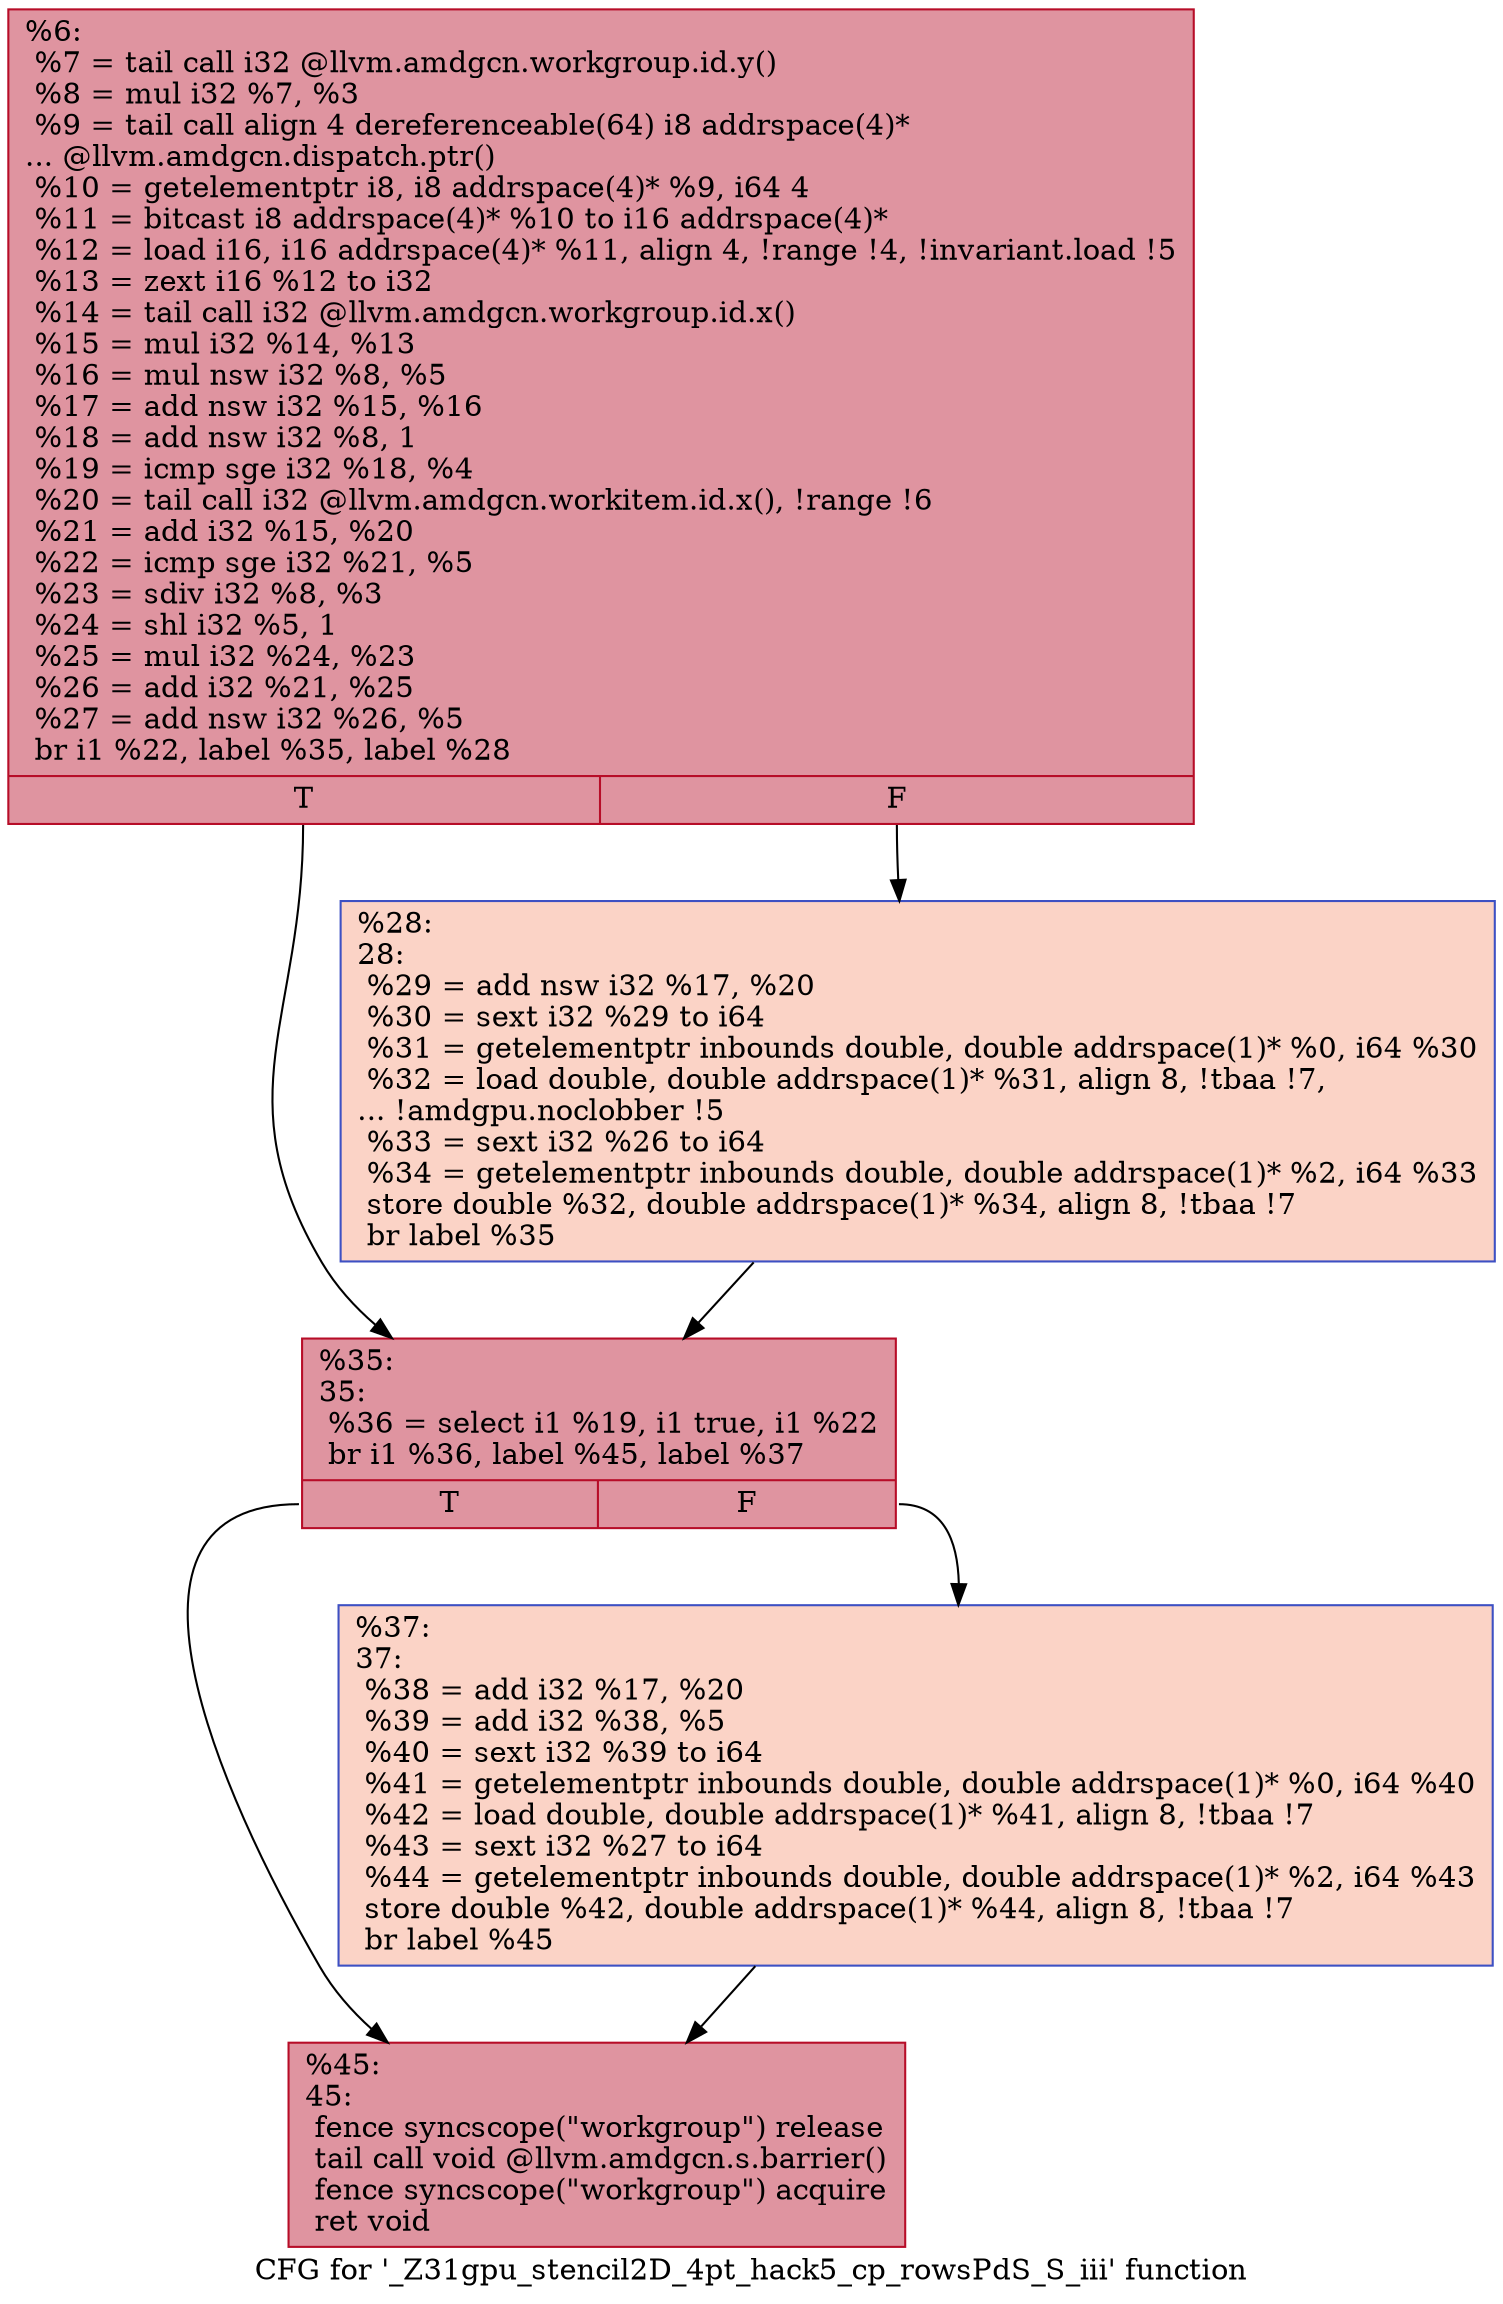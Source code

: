 digraph "CFG for '_Z31gpu_stencil2D_4pt_hack5_cp_rowsPdS_S_iii' function" {
	label="CFG for '_Z31gpu_stencil2D_4pt_hack5_cp_rowsPdS_S_iii' function";

	Node0x625c700 [shape=record,color="#b70d28ff", style=filled, fillcolor="#b70d2870",label="{%6:\l  %7 = tail call i32 @llvm.amdgcn.workgroup.id.y()\l  %8 = mul i32 %7, %3\l  %9 = tail call align 4 dereferenceable(64) i8 addrspace(4)*\l... @llvm.amdgcn.dispatch.ptr()\l  %10 = getelementptr i8, i8 addrspace(4)* %9, i64 4\l  %11 = bitcast i8 addrspace(4)* %10 to i16 addrspace(4)*\l  %12 = load i16, i16 addrspace(4)* %11, align 4, !range !4, !invariant.load !5\l  %13 = zext i16 %12 to i32\l  %14 = tail call i32 @llvm.amdgcn.workgroup.id.x()\l  %15 = mul i32 %14, %13\l  %16 = mul nsw i32 %8, %5\l  %17 = add nsw i32 %15, %16\l  %18 = add nsw i32 %8, 1\l  %19 = icmp sge i32 %18, %4\l  %20 = tail call i32 @llvm.amdgcn.workitem.id.x(), !range !6\l  %21 = add i32 %15, %20\l  %22 = icmp sge i32 %21, %5\l  %23 = sdiv i32 %8, %3\l  %24 = shl i32 %5, 1\l  %25 = mul i32 %24, %23\l  %26 = add i32 %21, %25\l  %27 = add nsw i32 %26, %5\l  br i1 %22, label %35, label %28\l|{<s0>T|<s1>F}}"];
	Node0x625c700:s0 -> Node0x625ee20;
	Node0x625c700:s1 -> Node0x625eeb0;
	Node0x625eeb0 [shape=record,color="#3d50c3ff", style=filled, fillcolor="#f59c7d70",label="{%28:\l28:                                               \l  %29 = add nsw i32 %17, %20\l  %30 = sext i32 %29 to i64\l  %31 = getelementptr inbounds double, double addrspace(1)* %0, i64 %30\l  %32 = load double, double addrspace(1)* %31, align 8, !tbaa !7,\l... !amdgpu.noclobber !5\l  %33 = sext i32 %26 to i64\l  %34 = getelementptr inbounds double, double addrspace(1)* %2, i64 %33\l  store double %32, double addrspace(1)* %34, align 8, !tbaa !7\l  br label %35\l}"];
	Node0x625eeb0 -> Node0x625ee20;
	Node0x625ee20 [shape=record,color="#b70d28ff", style=filled, fillcolor="#b70d2870",label="{%35:\l35:                                               \l  %36 = select i1 %19, i1 true, i1 %22\l  br i1 %36, label %45, label %37\l|{<s0>T|<s1>F}}"];
	Node0x625ee20:s0 -> Node0x6260360;
	Node0x625ee20:s1 -> Node0x62603b0;
	Node0x62603b0 [shape=record,color="#3d50c3ff", style=filled, fillcolor="#f59c7d70",label="{%37:\l37:                                               \l  %38 = add i32 %17, %20\l  %39 = add i32 %38, %5\l  %40 = sext i32 %39 to i64\l  %41 = getelementptr inbounds double, double addrspace(1)* %0, i64 %40\l  %42 = load double, double addrspace(1)* %41, align 8, !tbaa !7\l  %43 = sext i32 %27 to i64\l  %44 = getelementptr inbounds double, double addrspace(1)* %2, i64 %43\l  store double %42, double addrspace(1)* %44, align 8, !tbaa !7\l  br label %45\l}"];
	Node0x62603b0 -> Node0x6260360;
	Node0x6260360 [shape=record,color="#b70d28ff", style=filled, fillcolor="#b70d2870",label="{%45:\l45:                                               \l  fence syncscope(\"workgroup\") release\l  tail call void @llvm.amdgcn.s.barrier()\l  fence syncscope(\"workgroup\") acquire\l  ret void\l}"];
}
